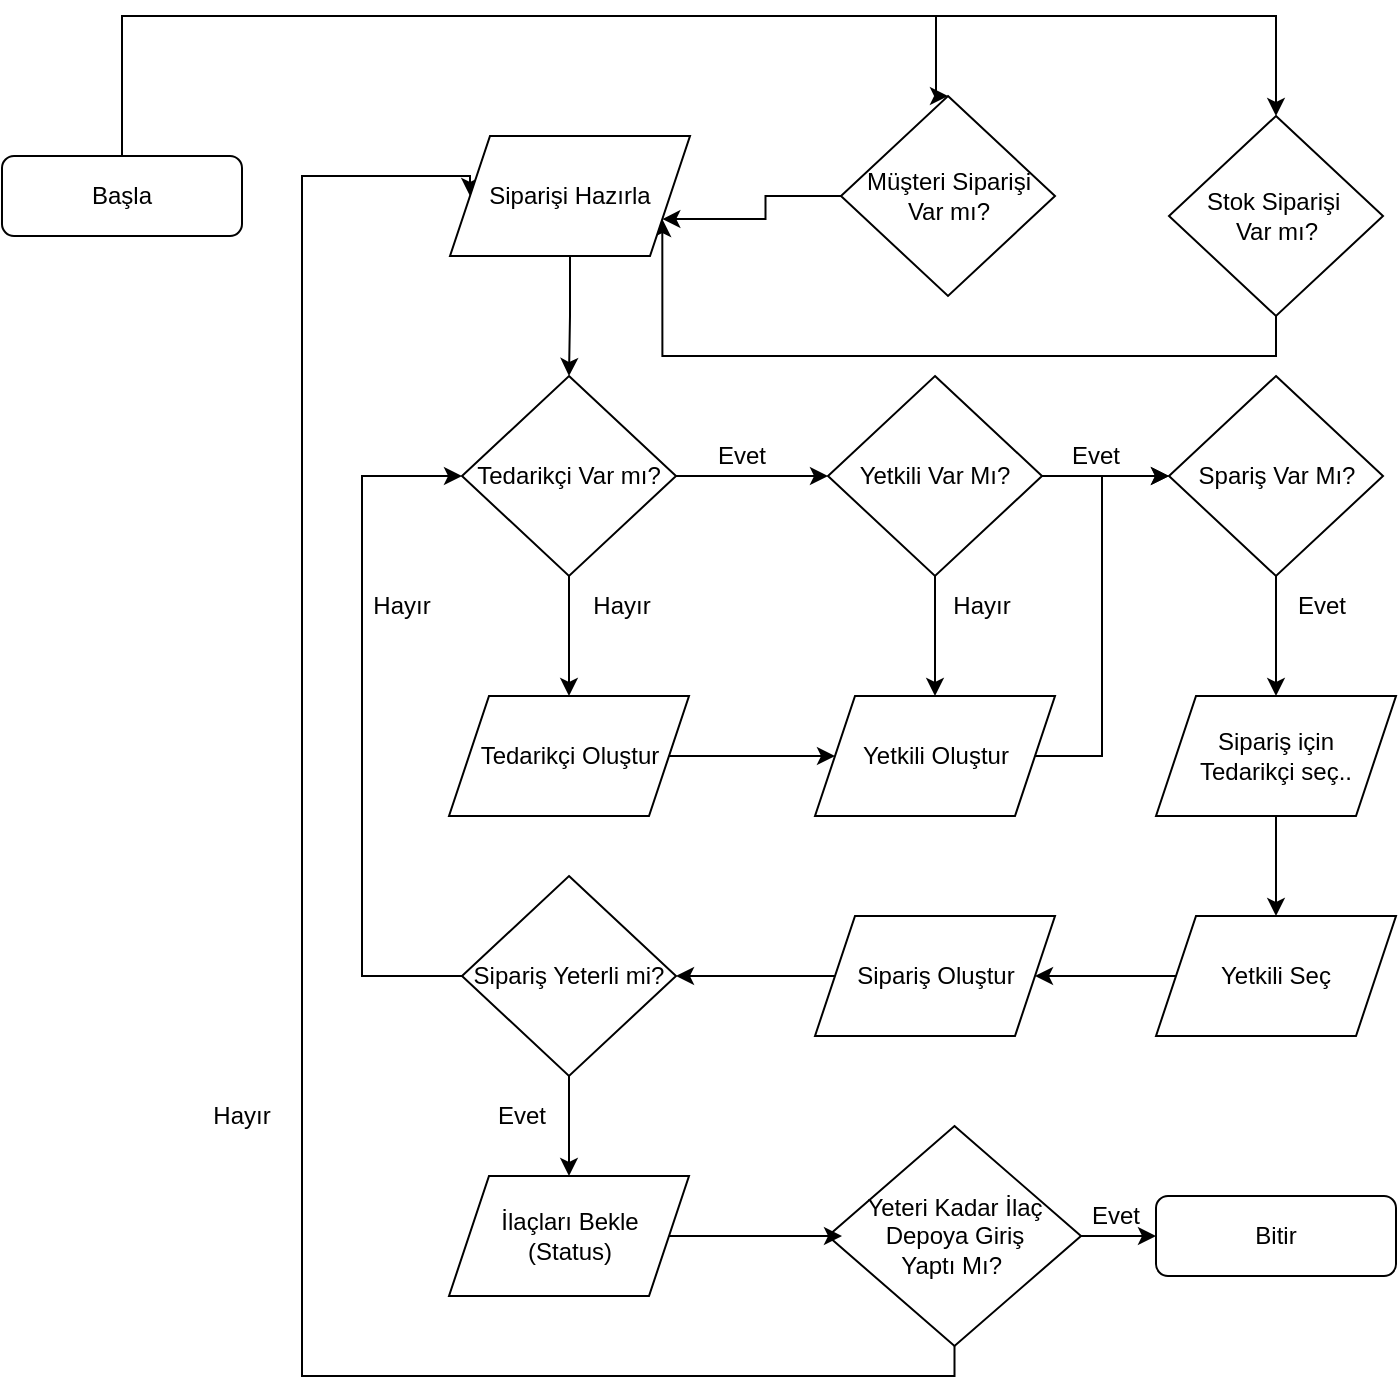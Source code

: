 <mxfile version="13.9.2" type="github">
  <diagram id="H9hk8JBSYsyabYd4rbT7" name="Page-1">
    <mxGraphModel dx="1038" dy="548" grid="1" gridSize="10" guides="1" tooltips="1" connect="1" arrows="1" fold="1" page="1" pageScale="1" pageWidth="827" pageHeight="1169" math="0" shadow="0">
      <root>
        <mxCell id="0" />
        <mxCell id="1" parent="0" />
        <mxCell id="HUZStoSi5ojUT_41GpKt-1" style="edgeStyle=orthogonalEdgeStyle;rounded=0;orthogonalLoop=1;jettySize=auto;html=1;" parent="1" source="HUZStoSi5ojUT_41GpKt-3" target="HUZStoSi5ojUT_41GpKt-8" edge="1">
          <mxGeometry relative="1" as="geometry" />
        </mxCell>
        <mxCell id="HUZStoSi5ojUT_41GpKt-2" style="edgeStyle=orthogonalEdgeStyle;rounded=0;orthogonalLoop=1;jettySize=auto;html=1;entryX=0.5;entryY=0;entryDx=0;entryDy=0;" parent="1" source="HUZStoSi5ojUT_41GpKt-3" target="HUZStoSi5ojUT_41GpKt-5" edge="1">
          <mxGeometry relative="1" as="geometry" />
        </mxCell>
        <mxCell id="HUZStoSi5ojUT_41GpKt-3" value="Tedarikçi Var mı?" style="rhombus;whiteSpace=wrap;html=1;" parent="1" vertex="1">
          <mxGeometry x="300" y="310" width="107" height="100" as="geometry" />
        </mxCell>
        <mxCell id="HUZStoSi5ojUT_41GpKt-4" style="edgeStyle=orthogonalEdgeStyle;rounded=0;orthogonalLoop=1;jettySize=auto;html=1;entryX=0;entryY=0.5;entryDx=0;entryDy=0;" parent="1" source="HUZStoSi5ojUT_41GpKt-5" target="HUZStoSi5ojUT_41GpKt-10" edge="1">
          <mxGeometry relative="1" as="geometry">
            <mxPoint x="450" y="500" as="targetPoint" />
          </mxGeometry>
        </mxCell>
        <mxCell id="HUZStoSi5ojUT_41GpKt-5" value="Tedarikçi Oluştur" style="shape=parallelogram;perimeter=parallelogramPerimeter;whiteSpace=wrap;html=1;fixedSize=1;" parent="1" vertex="1">
          <mxGeometry x="293.5" y="470" width="120" height="60" as="geometry" />
        </mxCell>
        <mxCell id="HUZStoSi5ojUT_41GpKt-6" style="edgeStyle=orthogonalEdgeStyle;rounded=0;orthogonalLoop=1;jettySize=auto;html=1;entryX=0.5;entryY=0;entryDx=0;entryDy=0;" parent="1" source="HUZStoSi5ojUT_41GpKt-8" target="HUZStoSi5ojUT_41GpKt-10" edge="1">
          <mxGeometry relative="1" as="geometry" />
        </mxCell>
        <mxCell id="HUZStoSi5ojUT_41GpKt-7" style="edgeStyle=orthogonalEdgeStyle;rounded=0;orthogonalLoop=1;jettySize=auto;html=1;entryX=0;entryY=0.5;entryDx=0;entryDy=0;" parent="1" source="HUZStoSi5ojUT_41GpKt-8" target="HUZStoSi5ojUT_41GpKt-12" edge="1">
          <mxGeometry relative="1" as="geometry" />
        </mxCell>
        <mxCell id="HUZStoSi5ojUT_41GpKt-8" value="Yetkili Var Mı?" style="rhombus;whiteSpace=wrap;html=1;" parent="1" vertex="1">
          <mxGeometry x="483" y="310" width="107" height="100" as="geometry" />
        </mxCell>
        <mxCell id="HUZStoSi5ojUT_41GpKt-9" style="edgeStyle=orthogonalEdgeStyle;rounded=0;orthogonalLoop=1;jettySize=auto;html=1;entryX=0;entryY=0.5;entryDx=0;entryDy=0;" parent="1" source="HUZStoSi5ojUT_41GpKt-10" target="HUZStoSi5ojUT_41GpKt-12" edge="1">
          <mxGeometry relative="1" as="geometry">
            <Array as="points">
              <mxPoint x="620" y="500" />
              <mxPoint x="620" y="360" />
            </Array>
          </mxGeometry>
        </mxCell>
        <mxCell id="HUZStoSi5ojUT_41GpKt-10" value="Yetkili Oluştur" style="shape=parallelogram;perimeter=parallelogramPerimeter;whiteSpace=wrap;html=1;fixedSize=1;" parent="1" vertex="1">
          <mxGeometry x="476.5" y="470" width="120" height="60" as="geometry" />
        </mxCell>
        <mxCell id="HUZStoSi5ojUT_41GpKt-11" style="edgeStyle=orthogonalEdgeStyle;rounded=0;orthogonalLoop=1;jettySize=auto;html=1;entryX=0.5;entryY=0;entryDx=0;entryDy=0;" parent="1" source="HUZStoSi5ojUT_41GpKt-12" target="HUZStoSi5ojUT_41GpKt-14" edge="1">
          <mxGeometry relative="1" as="geometry" />
        </mxCell>
        <mxCell id="HUZStoSi5ojUT_41GpKt-12" value="Spariş Var Mı?" style="rhombus;whiteSpace=wrap;html=1;" parent="1" vertex="1">
          <mxGeometry x="653.5" y="310" width="107" height="100" as="geometry" />
        </mxCell>
        <mxCell id="HUZStoSi5ojUT_41GpKt-13" style="edgeStyle=orthogonalEdgeStyle;rounded=0;orthogonalLoop=1;jettySize=auto;html=1;" parent="1" source="HUZStoSi5ojUT_41GpKt-14" target="HUZStoSi5ojUT_41GpKt-21" edge="1">
          <mxGeometry relative="1" as="geometry" />
        </mxCell>
        <mxCell id="HUZStoSi5ojUT_41GpKt-14" value="Sipariş için&lt;br&gt;Tedarikçi seç.." style="shape=parallelogram;perimeter=parallelogramPerimeter;whiteSpace=wrap;html=1;fixedSize=1;" parent="1" vertex="1">
          <mxGeometry x="647" y="470" width="120" height="60" as="geometry" />
        </mxCell>
        <mxCell id="HUZStoSi5ojUT_41GpKt-15" style="edgeStyle=orthogonalEdgeStyle;rounded=0;orthogonalLoop=1;jettySize=auto;html=1;" parent="1" source="HUZStoSi5ojUT_41GpKt-16" target="HUZStoSi5ojUT_41GpKt-19" edge="1">
          <mxGeometry relative="1" as="geometry" />
        </mxCell>
        <mxCell id="HUZStoSi5ojUT_41GpKt-16" value="Sipariş Oluştur" style="shape=parallelogram;perimeter=parallelogramPerimeter;whiteSpace=wrap;html=1;fixedSize=1;" parent="1" vertex="1">
          <mxGeometry x="476.5" y="580" width="120" height="60" as="geometry" />
        </mxCell>
        <mxCell id="HUZStoSi5ojUT_41GpKt-17" style="edgeStyle=orthogonalEdgeStyle;rounded=0;orthogonalLoop=1;jettySize=auto;html=1;entryX=0;entryY=0.5;entryDx=0;entryDy=0;" parent="1" source="HUZStoSi5ojUT_41GpKt-19" target="HUZStoSi5ojUT_41GpKt-3" edge="1">
          <mxGeometry relative="1" as="geometry">
            <Array as="points">
              <mxPoint x="250" y="610" />
              <mxPoint x="250" y="360" />
            </Array>
          </mxGeometry>
        </mxCell>
        <mxCell id="HUZStoSi5ojUT_41GpKt-18" style="edgeStyle=orthogonalEdgeStyle;rounded=0;orthogonalLoop=1;jettySize=auto;html=1;entryX=0.5;entryY=0;entryDx=0;entryDy=0;" parent="1" source="HUZStoSi5ojUT_41GpKt-19" target="HUZStoSi5ojUT_41GpKt-33" edge="1">
          <mxGeometry relative="1" as="geometry" />
        </mxCell>
        <mxCell id="HUZStoSi5ojUT_41GpKt-19" value="Sipariş Yeterli mi?" style="rhombus;whiteSpace=wrap;html=1;" parent="1" vertex="1">
          <mxGeometry x="300" y="560" width="107" height="100" as="geometry" />
        </mxCell>
        <mxCell id="HUZStoSi5ojUT_41GpKt-20" style="edgeStyle=orthogonalEdgeStyle;rounded=0;orthogonalLoop=1;jettySize=auto;html=1;entryX=1;entryY=0.5;entryDx=0;entryDy=0;" parent="1" source="HUZStoSi5ojUT_41GpKt-21" target="HUZStoSi5ojUT_41GpKt-16" edge="1">
          <mxGeometry relative="1" as="geometry" />
        </mxCell>
        <mxCell id="HUZStoSi5ojUT_41GpKt-21" value="Yetkili Seç" style="shape=parallelogram;perimeter=parallelogramPerimeter;whiteSpace=wrap;html=1;fixedSize=1;" parent="1" vertex="1">
          <mxGeometry x="647" y="580" width="120" height="60" as="geometry" />
        </mxCell>
        <mxCell id="HUZStoSi5ojUT_41GpKt-22" value="Evet" style="text;html=1;strokeColor=none;fillColor=none;align=center;verticalAlign=middle;whiteSpace=wrap;rounded=0;" parent="1" vertex="1">
          <mxGeometry x="310" y="670" width="40" height="20" as="geometry" />
        </mxCell>
        <mxCell id="HUZStoSi5ojUT_41GpKt-23" value="Hayır" style="text;html=1;strokeColor=none;fillColor=none;align=center;verticalAlign=middle;whiteSpace=wrap;rounded=0;" parent="1" vertex="1">
          <mxGeometry x="170" y="670" width="40" height="20" as="geometry" />
        </mxCell>
        <mxCell id="HUZStoSi5ojUT_41GpKt-24" value="Hayır" style="text;html=1;strokeColor=none;fillColor=none;align=center;verticalAlign=middle;whiteSpace=wrap;rounded=0;" parent="1" vertex="1">
          <mxGeometry x="540" y="415" width="40" height="20" as="geometry" />
        </mxCell>
        <mxCell id="HUZStoSi5ojUT_41GpKt-25" value="Hayır" style="text;html=1;strokeColor=none;fillColor=none;align=center;verticalAlign=middle;whiteSpace=wrap;rounded=0;" parent="1" vertex="1">
          <mxGeometry x="360" y="415" width="40" height="20" as="geometry" />
        </mxCell>
        <mxCell id="HUZStoSi5ojUT_41GpKt-26" value="Evet" style="text;html=1;strokeColor=none;fillColor=none;align=center;verticalAlign=middle;whiteSpace=wrap;rounded=0;" parent="1" vertex="1">
          <mxGeometry x="710" y="415" width="40" height="20" as="geometry" />
        </mxCell>
        <mxCell id="HUZStoSi5ojUT_41GpKt-27" value="Evet" style="text;html=1;strokeColor=none;fillColor=none;align=center;verticalAlign=middle;whiteSpace=wrap;rounded=0;" parent="1" vertex="1">
          <mxGeometry x="596.5" y="340" width="40" height="20" as="geometry" />
        </mxCell>
        <mxCell id="HUZStoSi5ojUT_41GpKt-28" value="Evet" style="text;html=1;strokeColor=none;fillColor=none;align=center;verticalAlign=middle;whiteSpace=wrap;rounded=0;" parent="1" vertex="1">
          <mxGeometry x="420" y="340" width="40" height="20" as="geometry" />
        </mxCell>
        <mxCell id="HUZStoSi5ojUT_41GpKt-29" style="edgeStyle=orthogonalEdgeStyle;rounded=0;orthogonalLoop=1;jettySize=auto;html=1;entryX=0;entryY=0.5;entryDx=0;entryDy=0;" parent="1" source="HUZStoSi5ojUT_41GpKt-31" target="HUZStoSi5ojUT_41GpKt-44" edge="1">
          <mxGeometry relative="1" as="geometry">
            <mxPoint x="290" y="290" as="targetPoint" />
            <Array as="points">
              <mxPoint x="546" y="810" />
              <mxPoint x="220" y="810" />
              <mxPoint x="220" y="210" />
            </Array>
          </mxGeometry>
        </mxCell>
        <mxCell id="HUZStoSi5ojUT_41GpKt-30" style="edgeStyle=orthogonalEdgeStyle;rounded=0;orthogonalLoop=1;jettySize=auto;html=1;entryX=0;entryY=0.5;entryDx=0;entryDy=0;" parent="1" source="HUZStoSi5ojUT_41GpKt-31" target="HUZStoSi5ojUT_41GpKt-34" edge="1">
          <mxGeometry relative="1" as="geometry" />
        </mxCell>
        <mxCell id="HUZStoSi5ojUT_41GpKt-31" value="Yeteri Kadar İlaç&lt;br&gt;Depoya Giriş&lt;br&gt;Yaptı Mı?&amp;nbsp;" style="rhombus;whiteSpace=wrap;html=1;" parent="1" vertex="1">
          <mxGeometry x="483" y="685" width="126.5" height="110" as="geometry" />
        </mxCell>
        <mxCell id="HUZStoSi5ojUT_41GpKt-32" style="edgeStyle=orthogonalEdgeStyle;rounded=0;orthogonalLoop=1;jettySize=auto;html=1;" parent="1" source="HUZStoSi5ojUT_41GpKt-33" edge="1">
          <mxGeometry relative="1" as="geometry">
            <mxPoint x="490" y="740" as="targetPoint" />
          </mxGeometry>
        </mxCell>
        <mxCell id="HUZStoSi5ojUT_41GpKt-33" value="İlaçları Bekle&lt;br&gt;(Status)" style="shape=parallelogram;perimeter=parallelogramPerimeter;whiteSpace=wrap;html=1;fixedSize=1;" parent="1" vertex="1">
          <mxGeometry x="293.5" y="710" width="120" height="60" as="geometry" />
        </mxCell>
        <mxCell id="HUZStoSi5ojUT_41GpKt-34" value="Bitir" style="rounded=1;whiteSpace=wrap;html=1;fontSize=12;glass=0;strokeWidth=1;shadow=0;" parent="1" vertex="1">
          <mxGeometry x="647" y="720" width="120" height="40" as="geometry" />
        </mxCell>
        <mxCell id="HUZStoSi5ojUT_41GpKt-35" value="Evet" style="text;html=1;strokeColor=none;fillColor=none;align=center;verticalAlign=middle;whiteSpace=wrap;rounded=0;" parent="1" vertex="1">
          <mxGeometry x="607" y="720" width="40" height="20" as="geometry" />
        </mxCell>
        <mxCell id="HUZStoSi5ojUT_41GpKt-36" style="edgeStyle=orthogonalEdgeStyle;rounded=0;orthogonalLoop=1;jettySize=auto;html=1;entryX=1;entryY=0.75;entryDx=0;entryDy=0;" parent="1" source="HUZStoSi5ojUT_41GpKt-37" target="HUZStoSi5ojUT_41GpKt-44" edge="1">
          <mxGeometry relative="1" as="geometry" />
        </mxCell>
        <mxCell id="HUZStoSi5ojUT_41GpKt-37" value="Müşteri Siparişi&lt;br&gt;Var mı?" style="rhombus;whiteSpace=wrap;html=1;" parent="1" vertex="1">
          <mxGeometry x="489.5" y="170" width="107" height="100" as="geometry" />
        </mxCell>
        <mxCell id="HUZStoSi5ojUT_41GpKt-38" style="edgeStyle=orthogonalEdgeStyle;rounded=0;orthogonalLoop=1;jettySize=auto;html=1;entryX=1;entryY=0.75;entryDx=0;entryDy=0;" parent="1" source="HUZStoSi5ojUT_41GpKt-39" target="HUZStoSi5ojUT_41GpKt-44" edge="1">
          <mxGeometry relative="1" as="geometry">
            <Array as="points">
              <mxPoint x="707" y="300" />
              <mxPoint x="400" y="300" />
            </Array>
          </mxGeometry>
        </mxCell>
        <mxCell id="HUZStoSi5ojUT_41GpKt-39" value="Stok Siparişi&amp;nbsp;&lt;br&gt;Var mı?" style="rhombus;whiteSpace=wrap;html=1;" parent="1" vertex="1">
          <mxGeometry x="653.5" y="180" width="107" height="100" as="geometry" />
        </mxCell>
        <mxCell id="HUZStoSi5ojUT_41GpKt-40" style="edgeStyle=orthogonalEdgeStyle;rounded=0;orthogonalLoop=1;jettySize=auto;html=1;entryX=0.5;entryY=0;entryDx=0;entryDy=0;" parent="1" source="HUZStoSi5ojUT_41GpKt-42" target="HUZStoSi5ojUT_41GpKt-37" edge="1">
          <mxGeometry relative="1" as="geometry">
            <Array as="points">
              <mxPoint x="130" y="130" />
              <mxPoint x="537" y="130" />
            </Array>
          </mxGeometry>
        </mxCell>
        <mxCell id="HUZStoSi5ojUT_41GpKt-41" style="edgeStyle=orthogonalEdgeStyle;rounded=0;orthogonalLoop=1;jettySize=auto;html=1;entryX=0.5;entryY=0;entryDx=0;entryDy=0;" parent="1" source="HUZStoSi5ojUT_41GpKt-42" target="HUZStoSi5ojUT_41GpKt-39" edge="1">
          <mxGeometry relative="1" as="geometry">
            <Array as="points">
              <mxPoint x="130" y="130" />
              <mxPoint x="707" y="130" />
            </Array>
          </mxGeometry>
        </mxCell>
        <mxCell id="HUZStoSi5ojUT_41GpKt-42" value="Başla" style="rounded=1;whiteSpace=wrap;html=1;fontSize=12;glass=0;strokeWidth=1;shadow=0;" parent="1" vertex="1">
          <mxGeometry x="70" y="200" width="120" height="40" as="geometry" />
        </mxCell>
        <mxCell id="HUZStoSi5ojUT_41GpKt-43" style="edgeStyle=orthogonalEdgeStyle;rounded=0;orthogonalLoop=1;jettySize=auto;html=1;entryX=0.5;entryY=0;entryDx=0;entryDy=0;" parent="1" source="HUZStoSi5ojUT_41GpKt-44" target="HUZStoSi5ojUT_41GpKt-3" edge="1">
          <mxGeometry relative="1" as="geometry" />
        </mxCell>
        <mxCell id="HUZStoSi5ojUT_41GpKt-44" value="Siparişi Hazırla" style="shape=parallelogram;perimeter=parallelogramPerimeter;whiteSpace=wrap;html=1;fixedSize=1;" parent="1" vertex="1">
          <mxGeometry x="294" y="190" width="120" height="60" as="geometry" />
        </mxCell>
        <mxCell id="HUZStoSi5ojUT_41GpKt-45" value="Hayır" style="text;html=1;strokeColor=none;fillColor=none;align=center;verticalAlign=middle;whiteSpace=wrap;rounded=0;" parent="1" vertex="1">
          <mxGeometry x="250" y="415" width="40" height="20" as="geometry" />
        </mxCell>
      </root>
    </mxGraphModel>
  </diagram>
</mxfile>
